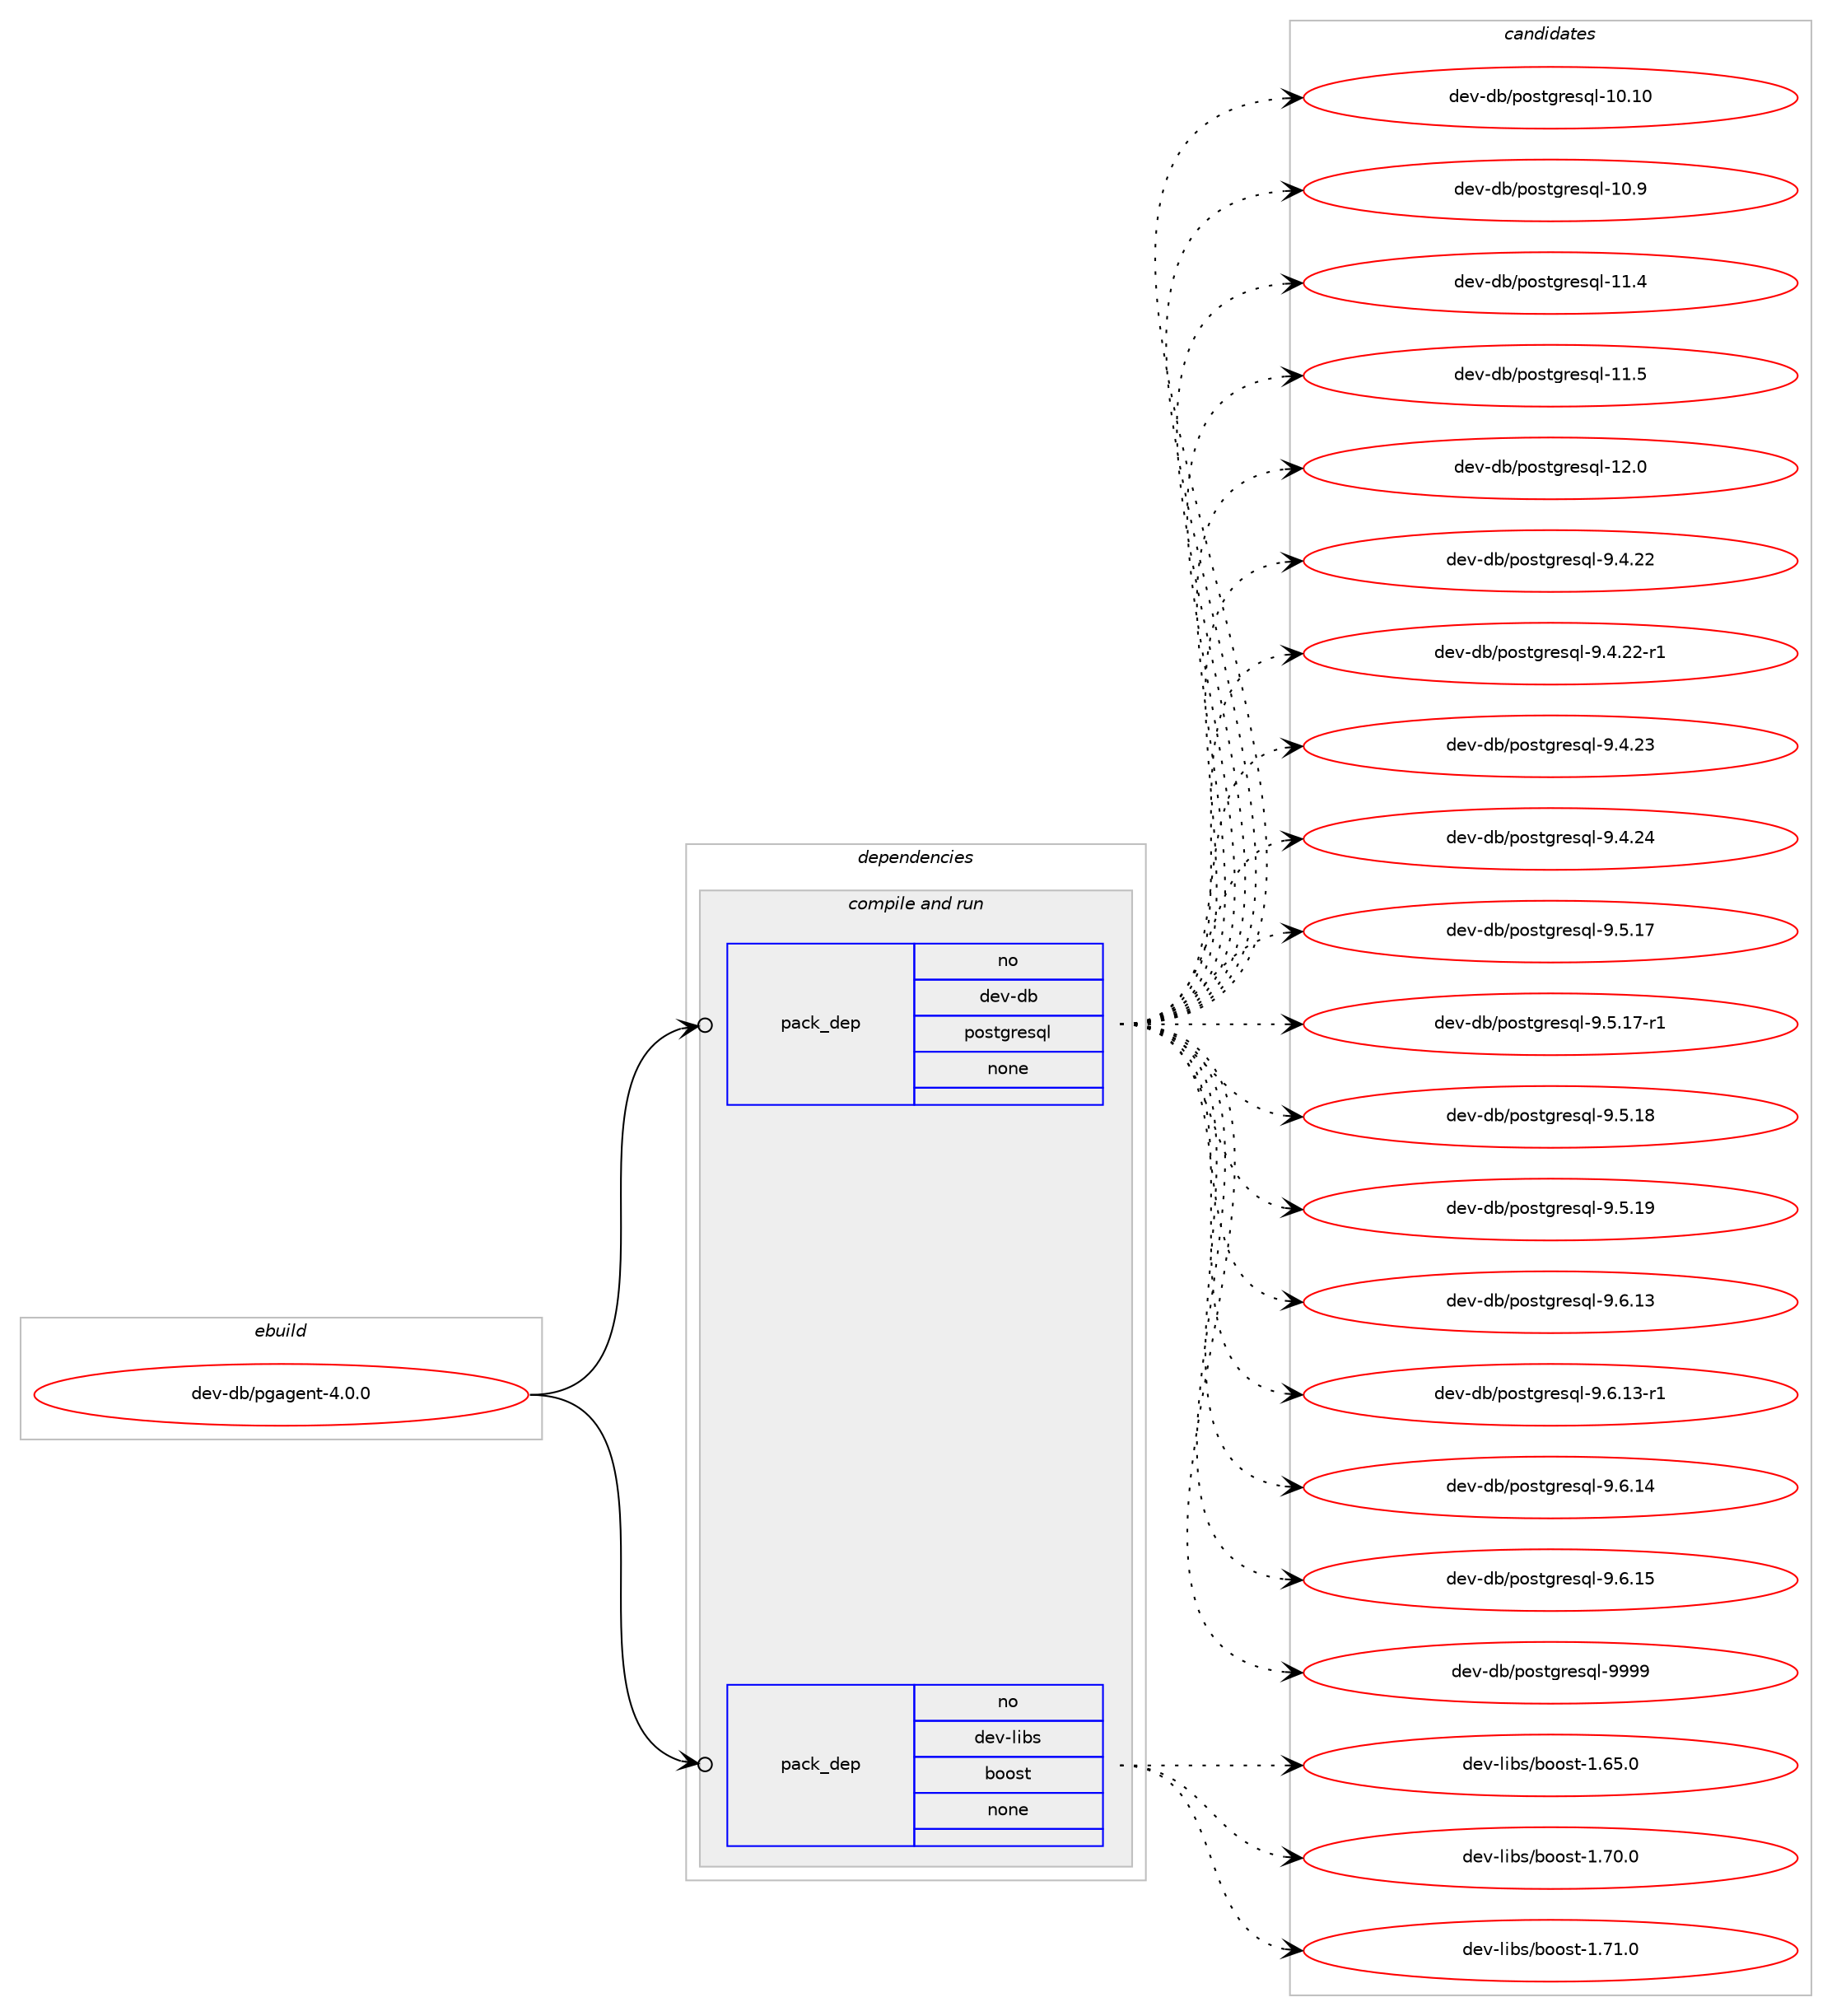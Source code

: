 digraph prolog {

# *************
# Graph options
# *************

newrank=true;
concentrate=true;
compound=true;
graph [rankdir=LR,fontname=Helvetica,fontsize=10,ranksep=1.5];#, ranksep=2.5, nodesep=0.2];
edge  [arrowhead=vee];
node  [fontname=Helvetica,fontsize=10];

# **********
# The ebuild
# **********

subgraph cluster_leftcol {
color=gray;
rank=same;
label=<<i>ebuild</i>>;
id [label="dev-db/pgagent-4.0.0", color=red, width=4, href="../dev-db/pgagent-4.0.0.svg"];
}

# ****************
# The dependencies
# ****************

subgraph cluster_midcol {
color=gray;
label=<<i>dependencies</i>>;
subgraph cluster_compile {
fillcolor="#eeeeee";
style=filled;
label=<<i>compile</i>>;
}
subgraph cluster_compileandrun {
fillcolor="#eeeeee";
style=filled;
label=<<i>compile and run</i>>;
subgraph pack388302 {
dependency521512 [label=<<TABLE BORDER="0" CELLBORDER="1" CELLSPACING="0" CELLPADDING="4" WIDTH="220"><TR><TD ROWSPAN="6" CELLPADDING="30">pack_dep</TD></TR><TR><TD WIDTH="110">no</TD></TR><TR><TD>dev-db</TD></TR><TR><TD>postgresql</TD></TR><TR><TD>none</TD></TR><TR><TD></TD></TR></TABLE>>, shape=none, color=blue];
}
id:e -> dependency521512:w [weight=20,style="solid",arrowhead="odotvee"];
subgraph pack388303 {
dependency521513 [label=<<TABLE BORDER="0" CELLBORDER="1" CELLSPACING="0" CELLPADDING="4" WIDTH="220"><TR><TD ROWSPAN="6" CELLPADDING="30">pack_dep</TD></TR><TR><TD WIDTH="110">no</TD></TR><TR><TD>dev-libs</TD></TR><TR><TD>boost</TD></TR><TR><TD>none</TD></TR><TR><TD></TD></TR></TABLE>>, shape=none, color=blue];
}
id:e -> dependency521513:w [weight=20,style="solid",arrowhead="odotvee"];
}
subgraph cluster_run {
fillcolor="#eeeeee";
style=filled;
label=<<i>run</i>>;
}
}

# **************
# The candidates
# **************

subgraph cluster_choices {
rank=same;
color=gray;
label=<<i>candidates</i>>;

subgraph choice388302 {
color=black;
nodesep=1;
choice100101118451009847112111115116103114101115113108454948464948 [label="dev-db/postgresql-10.10", color=red, width=4,href="../dev-db/postgresql-10.10.svg"];
choice1001011184510098471121111151161031141011151131084549484657 [label="dev-db/postgresql-10.9", color=red, width=4,href="../dev-db/postgresql-10.9.svg"];
choice1001011184510098471121111151161031141011151131084549494652 [label="dev-db/postgresql-11.4", color=red, width=4,href="../dev-db/postgresql-11.4.svg"];
choice1001011184510098471121111151161031141011151131084549494653 [label="dev-db/postgresql-11.5", color=red, width=4,href="../dev-db/postgresql-11.5.svg"];
choice1001011184510098471121111151161031141011151131084549504648 [label="dev-db/postgresql-12.0", color=red, width=4,href="../dev-db/postgresql-12.0.svg"];
choice10010111845100984711211111511610311410111511310845574652465050 [label="dev-db/postgresql-9.4.22", color=red, width=4,href="../dev-db/postgresql-9.4.22.svg"];
choice100101118451009847112111115116103114101115113108455746524650504511449 [label="dev-db/postgresql-9.4.22-r1", color=red, width=4,href="../dev-db/postgresql-9.4.22-r1.svg"];
choice10010111845100984711211111511610311410111511310845574652465051 [label="dev-db/postgresql-9.4.23", color=red, width=4,href="../dev-db/postgresql-9.4.23.svg"];
choice10010111845100984711211111511610311410111511310845574652465052 [label="dev-db/postgresql-9.4.24", color=red, width=4,href="../dev-db/postgresql-9.4.24.svg"];
choice10010111845100984711211111511610311410111511310845574653464955 [label="dev-db/postgresql-9.5.17", color=red, width=4,href="../dev-db/postgresql-9.5.17.svg"];
choice100101118451009847112111115116103114101115113108455746534649554511449 [label="dev-db/postgresql-9.5.17-r1", color=red, width=4,href="../dev-db/postgresql-9.5.17-r1.svg"];
choice10010111845100984711211111511610311410111511310845574653464956 [label="dev-db/postgresql-9.5.18", color=red, width=4,href="../dev-db/postgresql-9.5.18.svg"];
choice10010111845100984711211111511610311410111511310845574653464957 [label="dev-db/postgresql-9.5.19", color=red, width=4,href="../dev-db/postgresql-9.5.19.svg"];
choice10010111845100984711211111511610311410111511310845574654464951 [label="dev-db/postgresql-9.6.13", color=red, width=4,href="../dev-db/postgresql-9.6.13.svg"];
choice100101118451009847112111115116103114101115113108455746544649514511449 [label="dev-db/postgresql-9.6.13-r1", color=red, width=4,href="../dev-db/postgresql-9.6.13-r1.svg"];
choice10010111845100984711211111511610311410111511310845574654464952 [label="dev-db/postgresql-9.6.14", color=red, width=4,href="../dev-db/postgresql-9.6.14.svg"];
choice10010111845100984711211111511610311410111511310845574654464953 [label="dev-db/postgresql-9.6.15", color=red, width=4,href="../dev-db/postgresql-9.6.15.svg"];
choice1001011184510098471121111151161031141011151131084557575757 [label="dev-db/postgresql-9999", color=red, width=4,href="../dev-db/postgresql-9999.svg"];
dependency521512:e -> choice100101118451009847112111115116103114101115113108454948464948:w [style=dotted,weight="100"];
dependency521512:e -> choice1001011184510098471121111151161031141011151131084549484657:w [style=dotted,weight="100"];
dependency521512:e -> choice1001011184510098471121111151161031141011151131084549494652:w [style=dotted,weight="100"];
dependency521512:e -> choice1001011184510098471121111151161031141011151131084549494653:w [style=dotted,weight="100"];
dependency521512:e -> choice1001011184510098471121111151161031141011151131084549504648:w [style=dotted,weight="100"];
dependency521512:e -> choice10010111845100984711211111511610311410111511310845574652465050:w [style=dotted,weight="100"];
dependency521512:e -> choice100101118451009847112111115116103114101115113108455746524650504511449:w [style=dotted,weight="100"];
dependency521512:e -> choice10010111845100984711211111511610311410111511310845574652465051:w [style=dotted,weight="100"];
dependency521512:e -> choice10010111845100984711211111511610311410111511310845574652465052:w [style=dotted,weight="100"];
dependency521512:e -> choice10010111845100984711211111511610311410111511310845574653464955:w [style=dotted,weight="100"];
dependency521512:e -> choice100101118451009847112111115116103114101115113108455746534649554511449:w [style=dotted,weight="100"];
dependency521512:e -> choice10010111845100984711211111511610311410111511310845574653464956:w [style=dotted,weight="100"];
dependency521512:e -> choice10010111845100984711211111511610311410111511310845574653464957:w [style=dotted,weight="100"];
dependency521512:e -> choice10010111845100984711211111511610311410111511310845574654464951:w [style=dotted,weight="100"];
dependency521512:e -> choice100101118451009847112111115116103114101115113108455746544649514511449:w [style=dotted,weight="100"];
dependency521512:e -> choice10010111845100984711211111511610311410111511310845574654464952:w [style=dotted,weight="100"];
dependency521512:e -> choice10010111845100984711211111511610311410111511310845574654464953:w [style=dotted,weight="100"];
dependency521512:e -> choice1001011184510098471121111151161031141011151131084557575757:w [style=dotted,weight="100"];
}
subgraph choice388303 {
color=black;
nodesep=1;
choice1001011184510810598115479811111111511645494654534648 [label="dev-libs/boost-1.65.0", color=red, width=4,href="../dev-libs/boost-1.65.0.svg"];
choice1001011184510810598115479811111111511645494655484648 [label="dev-libs/boost-1.70.0", color=red, width=4,href="../dev-libs/boost-1.70.0.svg"];
choice1001011184510810598115479811111111511645494655494648 [label="dev-libs/boost-1.71.0", color=red, width=4,href="../dev-libs/boost-1.71.0.svg"];
dependency521513:e -> choice1001011184510810598115479811111111511645494654534648:w [style=dotted,weight="100"];
dependency521513:e -> choice1001011184510810598115479811111111511645494655484648:w [style=dotted,weight="100"];
dependency521513:e -> choice1001011184510810598115479811111111511645494655494648:w [style=dotted,weight="100"];
}
}

}
